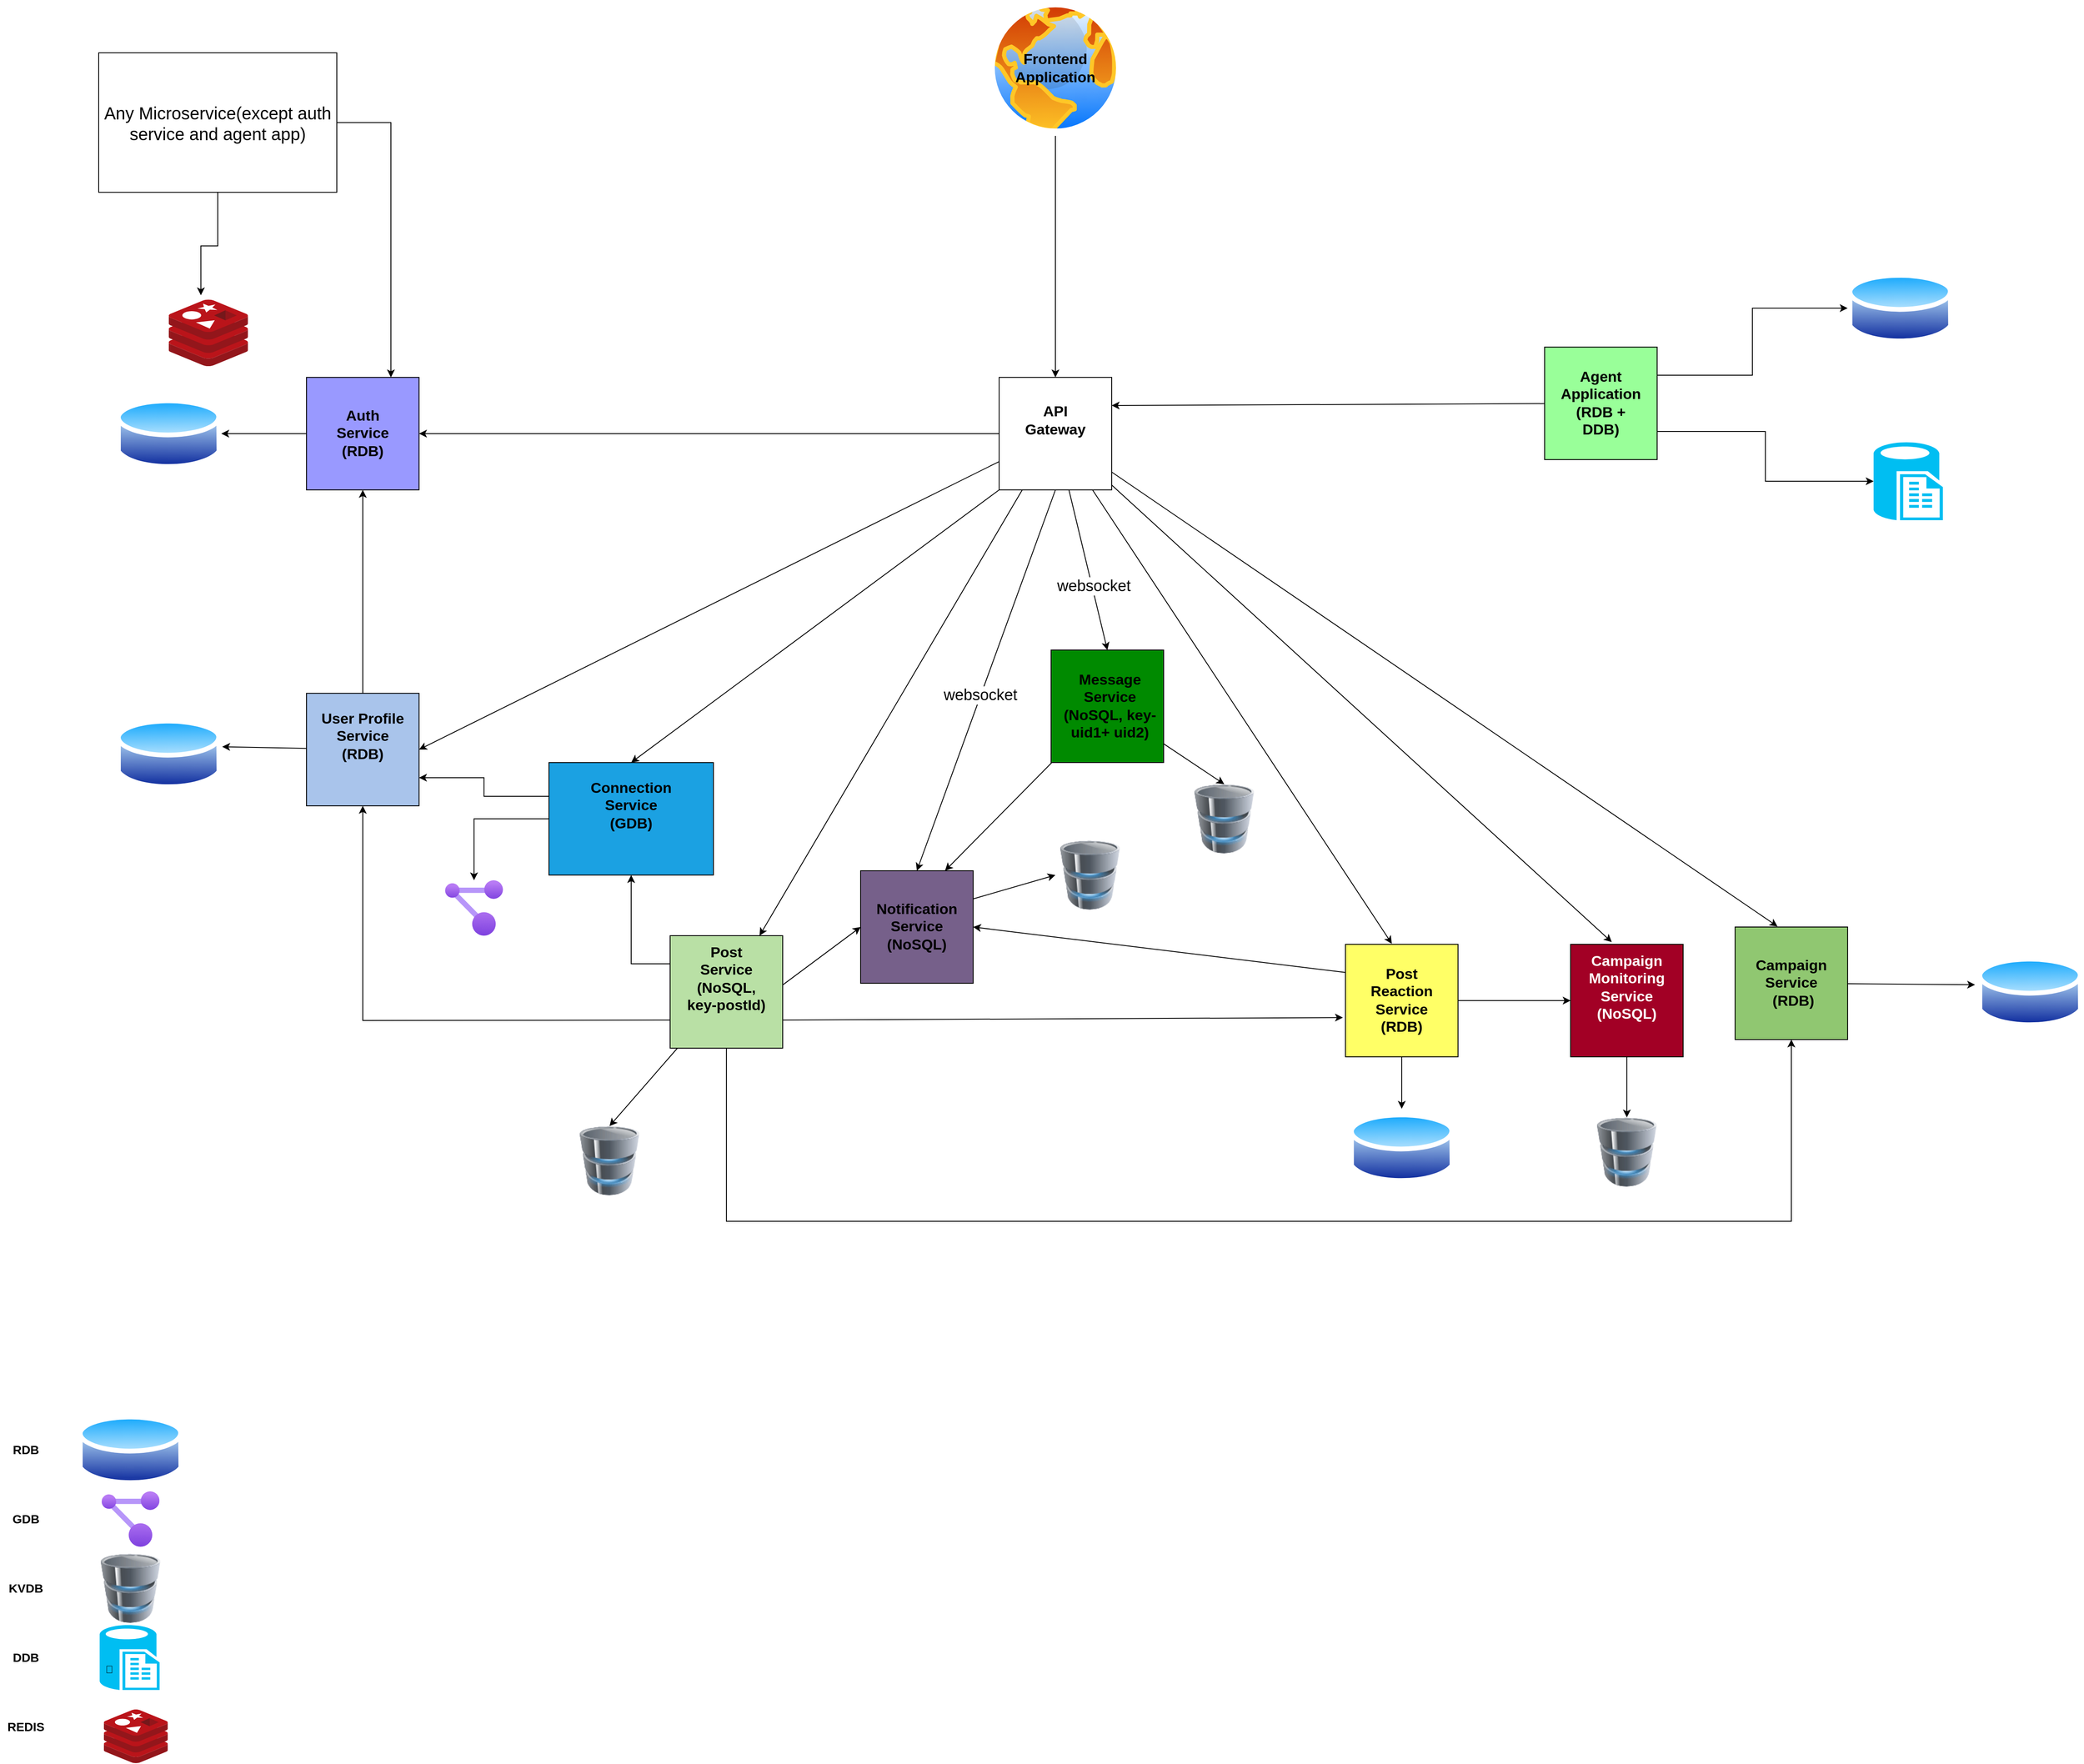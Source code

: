 <mxfile version="14.7.3" type="device"><diagram id="_71FKoGq9NUmJE2vZyyo" name="Page-1"><mxGraphModel dx="2881" dy="2189" grid="1" gridSize="10" guides="1" tooltips="1" connect="1" arrows="1" fold="1" page="1" pageScale="1" pageWidth="850" pageHeight="1100" math="0" shadow="0"><root><mxCell id="0"/><mxCell id="1" parent="0"/><mxCell id="eNh1LxUs3dR-U1q4NEx--29" style="edgeStyle=none;rounded=0;orthogonalLoop=1;jettySize=auto;html=1;fontSize=17;entryX=1;entryY=0.5;entryDx=0;entryDy=0;" parent="1" source="eNh1LxUs3dR-U1q4NEx--1" target="eNh1LxUs3dR-U1q4NEx--3" edge="1"><mxGeometry relative="1" as="geometry"><mxPoint x="-36" y="-89" as="targetPoint"/></mxGeometry></mxCell><mxCell id="eNh1LxUs3dR-U1q4NEx--31" style="edgeStyle=none;rounded=0;orthogonalLoop=1;jettySize=auto;html=1;entryX=1;entryY=0.5;entryDx=0;entryDy=0;fontSize=17;" parent="1" source="eNh1LxUs3dR-U1q4NEx--1" target="eNh1LxUs3dR-U1q4NEx--5" edge="1"><mxGeometry relative="1" as="geometry"/></mxCell><mxCell id="eNh1LxUs3dR-U1q4NEx--37" style="edgeStyle=none;rounded=0;orthogonalLoop=1;jettySize=auto;html=1;entryX=0.5;entryY=0;entryDx=0;entryDy=0;fontSize=17;" parent="1" source="eNh1LxUs3dR-U1q4NEx--1" target="eNh1LxUs3dR-U1q4NEx--7" edge="1"><mxGeometry relative="1" as="geometry"/></mxCell><mxCell id="JfsjSmmA9XC9xEubBEHC-49" value="&lt;font style=&quot;font-size: 18px&quot;&gt;websocket&lt;/font&gt;" style="edgeLabel;html=1;align=center;verticalAlign=middle;resizable=0;points=[];" parent="eNh1LxUs3dR-U1q4NEx--37" vertex="1" connectable="0"><mxGeometry x="0.203" y="1" relative="1" as="geometry"><mxPoint as="offset"/></mxGeometry></mxCell><mxCell id="eNh1LxUs3dR-U1q4NEx--40" style="edgeStyle=none;rounded=0;orthogonalLoop=1;jettySize=auto;html=1;entryX=0.412;entryY=-0.005;entryDx=0;entryDy=0;entryPerimeter=0;fontSize=17;" parent="1" source="eNh1LxUs3dR-U1q4NEx--1" target="eNh1LxUs3dR-U1q4NEx--11" edge="1"><mxGeometry relative="1" as="geometry"/></mxCell><mxCell id="eNh1LxUs3dR-U1q4NEx--43" style="rounded=0;orthogonalLoop=1;jettySize=auto;html=1;entryX=0.377;entryY=-0.005;entryDx=0;entryDy=0;entryPerimeter=0;fontSize=17;" parent="1" source="eNh1LxUs3dR-U1q4NEx--1" target="eNh1LxUs3dR-U1q4NEx--13" edge="1"><mxGeometry relative="1" as="geometry"/></mxCell><mxCell id="eNh1LxUs3dR-U1q4NEx--44" style="edgeStyle=none;rounded=0;orthogonalLoop=1;jettySize=auto;html=1;fontSize=17;" parent="1" source="eNh1LxUs3dR-U1q4NEx--1" target="eNh1LxUs3dR-U1q4NEx--9" edge="1"><mxGeometry relative="1" as="geometry"/></mxCell><mxCell id="eNh1LxUs3dR-U1q4NEx--45" style="edgeStyle=none;rounded=0;orthogonalLoop=1;jettySize=auto;html=1;entryX=0.366;entryY=-0.02;entryDx=0;entryDy=0;entryPerimeter=0;fontSize=17;" parent="1" source="eNh1LxUs3dR-U1q4NEx--1" target="eNh1LxUs3dR-U1q4NEx--17" edge="1"><mxGeometry relative="1" as="geometry"/></mxCell><mxCell id="eNh1LxUs3dR-U1q4NEx--1" value="" style="rounded=0;whiteSpace=wrap;html=1;" parent="1" vertex="1"><mxGeometry x="354" y="-584" width="130" height="130" as="geometry"/></mxCell><mxCell id="eNh1LxUs3dR-U1q4NEx--2" value="&lt;b&gt;API Gateway&lt;/b&gt;" style="text;html=1;strokeColor=none;fillColor=none;align=center;verticalAlign=middle;whiteSpace=wrap;rounded=0;fontSize=17;" parent="1" vertex="1"><mxGeometry x="399" y="-544" width="40" height="20" as="geometry"/></mxCell><mxCell id="eNh1LxUs3dR-U1q4NEx--33" style="edgeStyle=none;rounded=0;orthogonalLoop=1;jettySize=auto;html=1;entryX=0.5;entryY=1;entryDx=0;entryDy=0;fontSize=17;exitX=0.5;exitY=0;exitDx=0;exitDy=0;" parent="1" source="eNh1LxUs3dR-U1q4NEx--3" target="eNh1LxUs3dR-U1q4NEx--5" edge="1"><mxGeometry relative="1" as="geometry"/></mxCell><mxCell id="eNh1LxUs3dR-U1q4NEx--38" style="edgeStyle=none;rounded=0;orthogonalLoop=1;jettySize=auto;html=1;entryX=0.5;entryY=1;entryDx=0;entryDy=0;fontSize=17;exitX=0;exitY=0.75;exitDx=0;exitDy=0;" parent="1" source="eNh1LxUs3dR-U1q4NEx--9" target="eNh1LxUs3dR-U1q4NEx--3" edge="1"><mxGeometry relative="1" as="geometry"><mxPoint x="-26" y="181" as="sourcePoint"/><Array as="points"><mxPoint x="-381" y="159"/></Array></mxGeometry></mxCell><mxCell id="JfsjSmmA9XC9xEubBEHC-24" style="edgeStyle=none;rounded=0;orthogonalLoop=1;jettySize=auto;html=1;entryX=1.009;entryY=0.408;entryDx=0;entryDy=0;entryPerimeter=0;" parent="1" source="eNh1LxUs3dR-U1q4NEx--3" target="JfsjSmmA9XC9xEubBEHC-6" edge="1"><mxGeometry relative="1" as="geometry"/></mxCell><mxCell id="eNh1LxUs3dR-U1q4NEx--3" value="" style="rounded=0;whiteSpace=wrap;html=1;fillColor=#A9C4EB;" parent="1" vertex="1"><mxGeometry x="-446" y="-219" width="130" height="130" as="geometry"/></mxCell><mxCell id="eNh1LxUs3dR-U1q4NEx--4" value="&lt;b&gt;User Profile Service &lt;br&gt;(&lt;/b&gt;&lt;b&gt;RDB&lt;/b&gt;&lt;b&gt;)&lt;/b&gt;" style="text;html=1;strokeColor=none;fillColor=none;align=center;verticalAlign=middle;whiteSpace=wrap;rounded=0;fontSize=17;" parent="1" vertex="1"><mxGeometry x="-436" y="-179" width="110" height="20" as="geometry"/></mxCell><mxCell id="JfsjSmmA9XC9xEubBEHC-23" style="edgeStyle=none;rounded=0;orthogonalLoop=1;jettySize=auto;html=1;entryX=1;entryY=0.5;entryDx=0;entryDy=0;" parent="1" source="eNh1LxUs3dR-U1q4NEx--5" target="JfsjSmmA9XC9xEubBEHC-22" edge="1"><mxGeometry relative="1" as="geometry"/></mxCell><mxCell id="eNh1LxUs3dR-U1q4NEx--5" value="" style="rounded=0;whiteSpace=wrap;html=1;fillColor=#9999FF;" parent="1" vertex="1"><mxGeometry x="-446" y="-584" width="130" height="130" as="geometry"/></mxCell><mxCell id="eNh1LxUs3dR-U1q4NEx--6" value="&lt;b&gt;Auth Service (&lt;/b&gt;&lt;b&gt;RDB&lt;/b&gt;&lt;b&gt;)&lt;/b&gt;" style="text;html=1;strokeColor=none;fillColor=none;align=center;verticalAlign=middle;whiteSpace=wrap;rounded=0;fontSize=17;" parent="1" vertex="1"><mxGeometry x="-426" y="-529" width="90" height="20" as="geometry"/></mxCell><mxCell id="DyhLyGmeFsVyLO5sh5fm-11" style="edgeStyle=none;rounded=0;orthogonalLoop=1;jettySize=auto;html=1;entryX=0.75;entryY=0;entryDx=0;entryDy=0;" parent="1" source="eNh1LxUs3dR-U1q4NEx--7" target="DyhLyGmeFsVyLO5sh5fm-5" edge="1"><mxGeometry relative="1" as="geometry"/></mxCell><mxCell id="JfsjSmmA9XC9xEubBEHC-33" style="edgeStyle=none;rounded=0;orthogonalLoop=1;jettySize=auto;html=1;entryX=0.5;entryY=0;entryDx=0;entryDy=0;" parent="1" source="eNh1LxUs3dR-U1q4NEx--7" target="JfsjSmmA9XC9xEubBEHC-26" edge="1"><mxGeometry relative="1" as="geometry"/></mxCell><mxCell id="eNh1LxUs3dR-U1q4NEx--7" value="" style="rounded=0;whiteSpace=wrap;html=1;fillColor=#008A00;" parent="1" vertex="1"><mxGeometry x="414" y="-269" width="130" height="130" as="geometry"/></mxCell><mxCell id="eNh1LxUs3dR-U1q4NEx--8" value="&lt;b&gt;Message Service (NoSQL, key-&lt;br&gt;uid1+ uid2)&lt;/b&gt;" style="text;html=1;strokeColor=none;fillColor=none;align=center;verticalAlign=middle;whiteSpace=wrap;rounded=0;fontSize=17;" parent="1" vertex="1"><mxGeometry x="427" y="-204" width="110" as="geometry"/></mxCell><mxCell id="eNh1LxUs3dR-U1q4NEx--39" style="rounded=0;orthogonalLoop=1;jettySize=auto;html=1;fontSize=17;exitX=1;exitY=0.75;exitDx=0;exitDy=0;entryX=-0.023;entryY=0.651;entryDx=0;entryDy=0;entryPerimeter=0;" parent="1" source="eNh1LxUs3dR-U1q4NEx--9" target="eNh1LxUs3dR-U1q4NEx--11" edge="1"><mxGeometry relative="1" as="geometry"><mxPoint x="554" y="146" as="targetPoint"/></mxGeometry></mxCell><mxCell id="JfsjSmmA9XC9xEubBEHC-3" style="edgeStyle=orthogonalEdgeStyle;rounded=0;orthogonalLoop=1;jettySize=auto;html=1;exitX=0;exitY=0.25;exitDx=0;exitDy=0;entryX=0.5;entryY=1;entryDx=0;entryDy=0;" parent="1" source="eNh1LxUs3dR-U1q4NEx--9" target="DyhLyGmeFsVyLO5sh5fm-1" edge="1"><mxGeometry relative="1" as="geometry"/></mxCell><mxCell id="JfsjSmmA9XC9xEubBEHC-21" style="edgeStyle=none;rounded=0;orthogonalLoop=1;jettySize=auto;html=1;entryX=0.5;entryY=0;entryDx=0;entryDy=0;" parent="1" source="eNh1LxUs3dR-U1q4NEx--9" target="JfsjSmmA9XC9xEubBEHC-7" edge="1"><mxGeometry relative="1" as="geometry"/></mxCell><mxCell id="eNh1LxUs3dR-U1q4NEx--9" value="" style="rounded=0;whiteSpace=wrap;html=1;fillColor=#B9E0A5;" parent="1" vertex="1"><mxGeometry x="-26" y="61" width="130" height="130" as="geometry"/></mxCell><mxCell id="eNh1LxUs3dR-U1q4NEx--10" value="&lt;b&gt;Post Service (NoSQL, key-postId)&lt;/b&gt;" style="text;html=1;strokeColor=none;fillColor=none;align=center;verticalAlign=middle;whiteSpace=wrap;rounded=0;fontSize=17;" parent="1" vertex="1"><mxGeometry x="-11" y="101" width="100" height="20" as="geometry"/></mxCell><mxCell id="JfsjSmmA9XC9xEubBEHC-16" style="edgeStyle=none;rounded=0;orthogonalLoop=1;jettySize=auto;html=1;entryX=0.5;entryY=0;entryDx=0;entryDy=0;" parent="1" source="eNh1LxUs3dR-U1q4NEx--11" target="JfsjSmmA9XC9xEubBEHC-15" edge="1"><mxGeometry relative="1" as="geometry"/></mxCell><mxCell id="eNh1LxUs3dR-U1q4NEx--11" value="" style="rounded=0;whiteSpace=wrap;html=1;fillColor=#FFFF66;" parent="1" vertex="1"><mxGeometry x="754" y="71" width="130" height="130" as="geometry"/></mxCell><mxCell id="DyhLyGmeFsVyLO5sh5fm-9" style="rounded=0;orthogonalLoop=1;jettySize=auto;html=1;entryX=1;entryY=0.5;entryDx=0;entryDy=0;exitX=0;exitY=0.25;exitDx=0;exitDy=0;" parent="1" source="eNh1LxUs3dR-U1q4NEx--11" target="DyhLyGmeFsVyLO5sh5fm-5" edge="1"><mxGeometry relative="1" as="geometry"/></mxCell><mxCell id="eNh1LxUs3dR-U1q4NEx--12" value="&lt;b&gt;Post Reaction Service &lt;br&gt;(RDB)&lt;/b&gt;" style="text;html=1;strokeColor=none;fillColor=none;align=center;verticalAlign=middle;whiteSpace=wrap;rounded=0;fontSize=17;" parent="1" vertex="1"><mxGeometry x="764" y="126" width="110" height="20" as="geometry"/></mxCell><mxCell id="eNh1LxUs3dR-U1q4NEx--42" style="edgeStyle=orthogonalEdgeStyle;rounded=0;orthogonalLoop=1;jettySize=auto;html=1;fontSize=17;entryX=0.5;entryY=1;entryDx=0;entryDy=0;exitX=0.5;exitY=1;exitDx=0;exitDy=0;" parent="1" source="eNh1LxUs3dR-U1q4NEx--9" target="eNh1LxUs3dR-U1q4NEx--13" edge="1"><mxGeometry relative="1" as="geometry"><Array as="points"><mxPoint x="39" y="391"/><mxPoint x="1269" y="391"/></Array><mxPoint x="94" y="231" as="sourcePoint"/><mxPoint x="-186" y="271" as="targetPoint"/></mxGeometry></mxCell><mxCell id="JfsjSmmA9XC9xEubBEHC-20" style="edgeStyle=none;rounded=0;orthogonalLoop=1;jettySize=auto;html=1;entryX=-0.023;entryY=0.408;entryDx=0;entryDy=0;entryPerimeter=0;" parent="1" source="eNh1LxUs3dR-U1q4NEx--13" target="JfsjSmmA9XC9xEubBEHC-19" edge="1"><mxGeometry relative="1" as="geometry"/></mxCell><mxCell id="eNh1LxUs3dR-U1q4NEx--13" value="" style="rounded=0;whiteSpace=wrap;html=1;fillColor=#90C771;" parent="1" vertex="1"><mxGeometry x="1204" y="51" width="130" height="130" as="geometry"/></mxCell><mxCell id="eNh1LxUs3dR-U1q4NEx--14" value="&lt;b&gt;Campaign Service&lt;br&gt;&amp;nbsp;(&lt;/b&gt;&lt;b&gt;RDB&lt;/b&gt;&lt;b&gt;)&lt;/b&gt;" style="text;html=1;strokeColor=none;fillColor=none;align=center;verticalAlign=middle;whiteSpace=wrap;rounded=0;fontSize=17;" parent="1" vertex="1"><mxGeometry x="1214" y="106" width="110" height="20" as="geometry"/></mxCell><mxCell id="eNh1LxUs3dR-U1q4NEx--46" style="edgeStyle=none;rounded=0;orthogonalLoop=1;jettySize=auto;html=1;fontSize=17;exitX=1;exitY=0.5;exitDx=0;exitDy=0;entryX=0;entryY=0.5;entryDx=0;entryDy=0;" parent="1" source="eNh1LxUs3dR-U1q4NEx--11" target="eNh1LxUs3dR-U1q4NEx--17" edge="1"><mxGeometry relative="1" as="geometry"><mxPoint x="964" y="81" as="targetPoint"/></mxGeometry></mxCell><mxCell id="JfsjSmmA9XC9xEubBEHC-18" style="edgeStyle=none;rounded=0;orthogonalLoop=1;jettySize=auto;html=1;entryX=0.5;entryY=0;entryDx=0;entryDy=0;" parent="1" source="eNh1LxUs3dR-U1q4NEx--17" target="JfsjSmmA9XC9xEubBEHC-17" edge="1"><mxGeometry relative="1" as="geometry"/></mxCell><mxCell id="eNh1LxUs3dR-U1q4NEx--17" value="" style="rounded=0;whiteSpace=wrap;html=1;fillColor=#A20025;" parent="1" vertex="1"><mxGeometry x="1014" y="71" width="130" height="130" as="geometry"/></mxCell><mxCell id="eNh1LxUs3dR-U1q4NEx--18" value="&lt;b&gt;&lt;font color=&quot;#ffffff&quot;&gt;Campaign Monitoring Service (NoSQL)&lt;/font&gt;&lt;/b&gt;" style="text;html=1;strokeColor=none;fillColor=none;align=center;verticalAlign=middle;whiteSpace=wrap;rounded=0;fontSize=17;" parent="1" vertex="1"><mxGeometry x="1059" y="111" width="40" height="20" as="geometry"/></mxCell><mxCell id="eNh1LxUs3dR-U1q4NEx--47" style="edgeStyle=none;rounded=0;orthogonalLoop=1;jettySize=auto;html=1;entryX=1;entryY=0.25;entryDx=0;entryDy=0;fontSize=17;" parent="1" source="eNh1LxUs3dR-U1q4NEx--19" target="eNh1LxUs3dR-U1q4NEx--1" edge="1"><mxGeometry relative="1" as="geometry"/></mxCell><mxCell id="JfsjSmmA9XC9xEubBEHC-12" style="edgeStyle=orthogonalEdgeStyle;rounded=0;orthogonalLoop=1;jettySize=auto;html=1;exitX=1;exitY=0.25;exitDx=0;exitDy=0;entryX=0;entryY=0.5;entryDx=0;entryDy=0;" parent="1" source="eNh1LxUs3dR-U1q4NEx--19" target="JfsjSmmA9XC9xEubBEHC-8" edge="1"><mxGeometry relative="1" as="geometry"/></mxCell><mxCell id="JfsjSmmA9XC9xEubBEHC-13" style="edgeStyle=orthogonalEdgeStyle;rounded=0;orthogonalLoop=1;jettySize=auto;html=1;exitX=1;exitY=0.75;exitDx=0;exitDy=0;entryX=0;entryY=0.5;entryDx=0;entryDy=0;entryPerimeter=0;" parent="1" source="eNh1LxUs3dR-U1q4NEx--19" target="JfsjSmmA9XC9xEubBEHC-11" edge="1"><mxGeometry relative="1" as="geometry"/></mxCell><mxCell id="eNh1LxUs3dR-U1q4NEx--19" value="" style="rounded=0;whiteSpace=wrap;html=1;fillColor=#99FF99;" parent="1" vertex="1"><mxGeometry x="984" y="-619" width="130" height="130" as="geometry"/></mxCell><mxCell id="eNh1LxUs3dR-U1q4NEx--20" value="&lt;b&gt;Agent Application (RDB + DDB)&lt;/b&gt;" style="text;html=1;strokeColor=none;fillColor=none;align=center;verticalAlign=middle;whiteSpace=wrap;rounded=0;fontSize=17;" parent="1" vertex="1"><mxGeometry x="1029" y="-564" width="40" height="20" as="geometry"/></mxCell><mxCell id="eNh1LxUs3dR-U1q4NEx--28" style="edgeStyle=none;rounded=0;orthogonalLoop=1;jettySize=auto;html=1;entryX=0.5;entryY=0;entryDx=0;entryDy=0;fontSize=17;exitX=0.5;exitY=1;exitDx=0;exitDy=0;" parent="1" source="JfsjSmmA9XC9xEubBEHC-46" target="eNh1LxUs3dR-U1q4NEx--1" edge="1"><mxGeometry relative="1" as="geometry"><mxPoint x="444" y="-809" as="sourcePoint"/></mxGeometry></mxCell><mxCell id="JfsjSmmA9XC9xEubBEHC-14" style="edgeStyle=orthogonalEdgeStyle;rounded=0;orthogonalLoop=1;jettySize=auto;html=1;" parent="1" source="DyhLyGmeFsVyLO5sh5fm-1" target="JfsjSmmA9XC9xEubBEHC-4" edge="1"><mxGeometry relative="1" as="geometry"/></mxCell><mxCell id="HtvE2c8-RZ_N8baLjwXB-1" style="edgeStyle=orthogonalEdgeStyle;rounded=0;orthogonalLoop=1;jettySize=auto;html=1;entryX=1;entryY=0.75;entryDx=0;entryDy=0;" edge="1" parent="1" source="DyhLyGmeFsVyLO5sh5fm-1" target="eNh1LxUs3dR-U1q4NEx--3"><mxGeometry relative="1" as="geometry"><Array as="points"><mxPoint x="-241" y="-100"/><mxPoint x="-241" y="-121"/></Array></mxGeometry></mxCell><mxCell id="DyhLyGmeFsVyLO5sh5fm-1" value="" style="rounded=0;whiteSpace=wrap;html=1;fillColor=#1BA1E2;" parent="1" vertex="1"><mxGeometry x="-166" y="-139" width="190" height="130" as="geometry"/></mxCell><mxCell id="DyhLyGmeFsVyLO5sh5fm-2" value="&lt;b&gt;Connection&lt;br&gt;Service (GDB)&lt;/b&gt;" style="text;html=1;strokeColor=none;fillColor=none;align=center;verticalAlign=middle;whiteSpace=wrap;rounded=0;fontSize=17;" parent="1" vertex="1"><mxGeometry x="-111" y="-89" width="80" as="geometry"/></mxCell><mxCell id="DyhLyGmeFsVyLO5sh5fm-4" style="edgeStyle=none;rounded=0;orthogonalLoop=1;jettySize=auto;html=1;entryX=0.5;entryY=0;entryDx=0;entryDy=0;fontSize=17;exitX=0;exitY=1;exitDx=0;exitDy=0;" parent="1" source="eNh1LxUs3dR-U1q4NEx--1" target="DyhLyGmeFsVyLO5sh5fm-1" edge="1"><mxGeometry relative="1" as="geometry"><mxPoint x="684" y="-439" as="sourcePoint"/><mxPoint x="664" y="-341.3" as="targetPoint"/></mxGeometry></mxCell><mxCell id="JfsjSmmA9XC9xEubBEHC-34" style="edgeStyle=none;rounded=0;orthogonalLoop=1;jettySize=auto;html=1;exitX=1;exitY=0.25;exitDx=0;exitDy=0;entryX=0;entryY=0.5;entryDx=0;entryDy=0;" parent="1" source="DyhLyGmeFsVyLO5sh5fm-5" target="JfsjSmmA9XC9xEubBEHC-25" edge="1"><mxGeometry relative="1" as="geometry"/></mxCell><mxCell id="DyhLyGmeFsVyLO5sh5fm-5" value="" style="rounded=0;whiteSpace=wrap;html=1;fillColor=#76608A;" parent="1" vertex="1"><mxGeometry x="194" y="-14" width="130" height="130" as="geometry"/></mxCell><mxCell id="DyhLyGmeFsVyLO5sh5fm-6" value="&lt;span&gt;Notification&lt;br&gt;&lt;/span&gt;Service (NoSQL)" style="text;html=1;strokeColor=none;fillColor=none;align=center;verticalAlign=middle;whiteSpace=wrap;rounded=0;fontSize=17;fontStyle=1" parent="1" vertex="1"><mxGeometry x="219" y="51" width="80" as="geometry"/></mxCell><mxCell id="DyhLyGmeFsVyLO5sh5fm-7" style="edgeStyle=none;rounded=0;orthogonalLoop=1;jettySize=auto;html=1;fontSize=17;exitX=0.5;exitY=1;exitDx=0;exitDy=0;entryX=0.5;entryY=0;entryDx=0;entryDy=0;" parent="1" source="eNh1LxUs3dR-U1q4NEx--1" target="DyhLyGmeFsVyLO5sh5fm-5" edge="1"><mxGeometry relative="1" as="geometry"><mxPoint x="354" y="-219" as="sourcePoint"/><mxPoint x="254" y="41" as="targetPoint"/></mxGeometry></mxCell><mxCell id="JfsjSmmA9XC9xEubBEHC-50" value="&lt;font style=&quot;font-size: 18px&quot;&gt;websocket&lt;/font&gt;" style="edgeLabel;html=1;align=center;verticalAlign=middle;resizable=0;points=[];" parent="DyhLyGmeFsVyLO5sh5fm-7" vertex="1" connectable="0"><mxGeometry x="0.077" relative="1" as="geometry"><mxPoint x="-1" as="offset"/></mxGeometry></mxCell><mxCell id="DyhLyGmeFsVyLO5sh5fm-8" style="edgeStyle=none;rounded=0;orthogonalLoop=1;jettySize=auto;html=1;entryX=0;entryY=0.5;entryDx=0;entryDy=0;fontSize=17;exitX=1.003;exitY=0.436;exitDx=0;exitDy=0;exitPerimeter=0;" parent="1" source="eNh1LxUs3dR-U1q4NEx--9" target="DyhLyGmeFsVyLO5sh5fm-5" edge="1"><mxGeometry relative="1" as="geometry"><mxPoint x="164" y="41" as="sourcePoint"/><mxPoint x="94" y="31" as="targetPoint"/></mxGeometry></mxCell><mxCell id="JfsjSmmA9XC9xEubBEHC-4" value="" style="aspect=fixed;html=1;points=[];align=center;image;fontSize=12;image=img/lib/azure2/management_governance/Resource_Graph_Explorer.svg;" parent="1" vertex="1"><mxGeometry x="-286" y="-3" width="67" height="64" as="geometry"/></mxCell><mxCell id="JfsjSmmA9XC9xEubBEHC-6" value="" style="aspect=fixed;perimeter=ellipsePerimeter;html=1;align=center;shadow=0;dashed=0;spacingTop=3;image;image=img/lib/active_directory/database.svg;" parent="1" vertex="1"><mxGeometry x="-666" y="-194" width="121.62" height="90" as="geometry"/></mxCell><mxCell id="JfsjSmmA9XC9xEubBEHC-7" value="" style="image;html=1;image=img/lib/clip_art/computers/Database_128x128.png" parent="1" vertex="1"><mxGeometry x="-136" y="281" width="80" height="80" as="geometry"/></mxCell><mxCell id="JfsjSmmA9XC9xEubBEHC-8" value="" style="aspect=fixed;perimeter=ellipsePerimeter;html=1;align=center;shadow=0;dashed=0;spacingTop=3;image;image=img/lib/active_directory/database.svg;" parent="1" vertex="1"><mxGeometry x="1334" y="-709" width="121.62" height="90" as="geometry"/></mxCell><mxCell id="JfsjSmmA9XC9xEubBEHC-11" value="" style="verticalLabelPosition=bottom;html=1;verticalAlign=top;align=center;strokeColor=none;fillColor=#00BEF2;shape=mxgraph.azure.sql_reporting;" parent="1" vertex="1"><mxGeometry x="1364" y="-509" width="80" height="90" as="geometry"/></mxCell><mxCell id="JfsjSmmA9XC9xEubBEHC-15" value="" style="aspect=fixed;perimeter=ellipsePerimeter;html=1;align=center;shadow=0;dashed=0;spacingTop=3;image;image=img/lib/active_directory/database.svg;" parent="1" vertex="1"><mxGeometry x="758.19" y="261" width="121.62" height="90" as="geometry"/></mxCell><mxCell id="JfsjSmmA9XC9xEubBEHC-17" value="" style="image;html=1;image=img/lib/clip_art/computers/Database_128x128.png" parent="1" vertex="1"><mxGeometry x="1039" y="271" width="80" height="80" as="geometry"/></mxCell><mxCell id="JfsjSmmA9XC9xEubBEHC-19" value="" style="aspect=fixed;perimeter=ellipsePerimeter;html=1;align=center;shadow=0;dashed=0;spacingTop=3;image;image=img/lib/active_directory/database.svg;" parent="1" vertex="1"><mxGeometry x="1484" y="81" width="121.62" height="90" as="geometry"/></mxCell><mxCell id="JfsjSmmA9XC9xEubBEHC-22" value="" style="aspect=fixed;perimeter=ellipsePerimeter;html=1;align=center;shadow=0;dashed=0;spacingTop=3;image;image=img/lib/active_directory/database.svg;" parent="1" vertex="1"><mxGeometry x="-666" y="-564" width="121.62" height="90" as="geometry"/></mxCell><mxCell id="JfsjSmmA9XC9xEubBEHC-25" value="" style="image;html=1;image=img/lib/clip_art/computers/Database_128x128.png" parent="1" vertex="1"><mxGeometry x="419" y="-49" width="80" height="80" as="geometry"/></mxCell><mxCell id="JfsjSmmA9XC9xEubBEHC-26" value="" style="image;html=1;image=img/lib/clip_art/computers/Database_128x128.png" parent="1" vertex="1"><mxGeometry x="574" y="-114" width="80" height="80" as="geometry"/></mxCell><mxCell id="JfsjSmmA9XC9xEubBEHC-44" value="" style="group" parent="1" vertex="1" connectable="0"><mxGeometry x="-790" y="610" width="201.62" height="322.5" as="geometry"/></mxCell><mxCell id="JfsjSmmA9XC9xEubBEHC-35" value="" style="aspect=fixed;perimeter=ellipsePerimeter;html=1;align=center;shadow=0;dashed=0;spacingTop=3;image;image=img/lib/active_directory/database.svg;" parent="JfsjSmmA9XC9xEubBEHC-44" vertex="1"><mxGeometry x="80" width="121.62" height="90" as="geometry"/></mxCell><mxCell id="JfsjSmmA9XC9xEubBEHC-36" value="" style="aspect=fixed;html=1;points=[];align=center;image;fontSize=12;image=img/lib/azure2/management_governance/Resource_Graph_Explorer.svg;" parent="JfsjSmmA9XC9xEubBEHC-44" vertex="1"><mxGeometry x="107.31" y="93" width="67" height="64" as="geometry"/></mxCell><mxCell id="JfsjSmmA9XC9xEubBEHC-37" value="" style="image;html=1;image=img/lib/clip_art/computers/Database_128x128.png" parent="JfsjSmmA9XC9xEubBEHC-44" vertex="1"><mxGeometry x="100.81" y="165" width="80" height="80" as="geometry"/></mxCell><mxCell id="JfsjSmmA9XC9xEubBEHC-39" value="" style="verticalLabelPosition=bottom;html=1;verticalAlign=top;align=center;strokeColor=none;fillColor=#00BEF2;shape=mxgraph.azure.sql_reporting;" parent="JfsjSmmA9XC9xEubBEHC-44" vertex="1"><mxGeometry x="105.12" y="247.5" width="69.19" height="75" as="geometry"/></mxCell><mxCell id="JfsjSmmA9XC9xEubBEHC-40" value="&lt;font style=&quot;font-size: 14px&quot;&gt;&lt;b&gt;RDB&lt;/b&gt;&lt;/font&gt;" style="text;html=1;strokeColor=none;fillColor=none;align=center;verticalAlign=middle;whiteSpace=wrap;rounded=0;" parent="JfsjSmmA9XC9xEubBEHC-44" vertex="1"><mxGeometry y="35" width="40" height="20" as="geometry"/></mxCell><mxCell id="JfsjSmmA9XC9xEubBEHC-41" value="&lt;font style=&quot;font-size: 14px&quot;&gt;&lt;b&gt;GDB&lt;/b&gt;&lt;/font&gt;" style="text;html=1;strokeColor=none;fillColor=none;align=center;verticalAlign=middle;whiteSpace=wrap;rounded=0;" parent="JfsjSmmA9XC9xEubBEHC-44" vertex="1"><mxGeometry y="115" width="40" height="20" as="geometry"/></mxCell><mxCell id="JfsjSmmA9XC9xEubBEHC-42" value="&lt;font style=&quot;font-size: 14px&quot;&gt;&lt;b&gt;KVDB&lt;/b&gt;&lt;/font&gt;" style="text;html=1;strokeColor=none;fillColor=none;align=center;verticalAlign=middle;whiteSpace=wrap;rounded=0;" parent="JfsjSmmA9XC9xEubBEHC-44" vertex="1"><mxGeometry y="195" width="40" height="20" as="geometry"/></mxCell><mxCell id="JfsjSmmA9XC9xEubBEHC-43" value="&lt;font style=&quot;font-size: 14px&quot;&gt;&lt;b&gt;DDB&lt;/b&gt;&lt;/font&gt;" style="text;html=1;strokeColor=none;fillColor=none;align=center;verticalAlign=middle;whiteSpace=wrap;rounded=0;" parent="JfsjSmmA9XC9xEubBEHC-44" vertex="1"><mxGeometry y="275" width="40" height="20" as="geometry"/></mxCell><mxCell id="JfsjSmmA9XC9xEubBEHC-47" value="" style="group" parent="1" vertex="1" connectable="0"><mxGeometry x="340.5" y="-1020" width="157" height="157" as="geometry"/></mxCell><mxCell id="JfsjSmmA9XC9xEubBEHC-46" value="" style="aspect=fixed;perimeter=ellipsePerimeter;html=1;align=center;shadow=0;dashed=0;spacingTop=3;image;image=img/lib/active_directory/internet_globe.svg;" parent="JfsjSmmA9XC9xEubBEHC-47" vertex="1"><mxGeometry width="157" height="157" as="geometry"/></mxCell><mxCell id="eNh1LxUs3dR-U1q4NEx--22" value="&lt;b&gt;Frontend&lt;br&gt;Application&lt;br&gt;&lt;/b&gt;" style="text;html=1;strokeColor=none;fillColor=none;align=center;verticalAlign=middle;whiteSpace=wrap;rounded=0;fontSize=17;" parent="JfsjSmmA9XC9xEubBEHC-47" vertex="1"><mxGeometry x="58.5" y="68.5" width="40" height="20" as="geometry"/></mxCell><mxCell id="YibCXSQXLG4M7Jnafk12-3" value="" style="aspect=fixed;html=1;points=[];align=center;image;fontSize=12;image=img/lib/mscae/Cache_Redis_Product.svg;" parent="1" vertex="1"><mxGeometry x="-680" y="955" width="73.81" height="62" as="geometry"/></mxCell><mxCell id="YibCXSQXLG4M7Jnafk12-4" value="🥲" style="text;whiteSpace=wrap;html=1;" parent="1" vertex="1"><mxGeometry x="-680" y="895" width="30" height="30" as="geometry"/></mxCell><mxCell id="YibCXSQXLG4M7Jnafk12-5" value="&lt;font style=&quot;font-size: 14px&quot;&gt;&lt;b&gt;REDIS&lt;/b&gt;&lt;/font&gt;" style="text;html=1;strokeColor=none;fillColor=none;align=center;verticalAlign=middle;whiteSpace=wrap;rounded=0;" parent="1" vertex="1"><mxGeometry x="-800" y="965" width="60" height="20" as="geometry"/></mxCell><mxCell id="YibCXSQXLG4M7Jnafk12-8" value="" style="group;" parent="1" vertex="1" connectable="0"><mxGeometry x="-686" y="-959" width="275" height="362" as="geometry"/></mxCell><mxCell id="YibCXSQXLG4M7Jnafk12-1" value="&lt;font style=&quot;font-size: 20px ; background-color: rgb(255 , 255 , 255)&quot;&gt;Any Microservice(except auth service and agent app)&lt;/font&gt;" style="rounded=0;whiteSpace=wrap;html=1;fillColor=none;" parent="YibCXSQXLG4M7Jnafk12-8" vertex="1"><mxGeometry width="275" height="161.164" as="geometry"/></mxCell><mxCell id="YibCXSQXLG4M7Jnafk12-6" value="" style="aspect=fixed;html=1;points=[];align=center;image;fontSize=12;image=img/lib/mscae/Cache_Redis_Product.svg;" parent="YibCXSQXLG4M7Jnafk12-8" vertex="1"><mxGeometry x="80.882" y="285.137" width="91.504" height="76.863" as="geometry"/></mxCell><mxCell id="YibCXSQXLG4M7Jnafk12-7" style="edgeStyle=orthogonalEdgeStyle;rounded=0;orthogonalLoop=1;jettySize=auto;html=1;entryX=0.406;entryY=-0.065;entryDx=0;entryDy=0;entryPerimeter=0;" parent="YibCXSQXLG4M7Jnafk12-8" source="YibCXSQXLG4M7Jnafk12-1" target="YibCXSQXLG4M7Jnafk12-6" edge="1"><mxGeometry relative="1" as="geometry"/></mxCell><mxCell id="YibCXSQXLG4M7Jnafk12-9" style="edgeStyle=orthogonalEdgeStyle;rounded=0;orthogonalLoop=1;jettySize=auto;html=1;entryX=0.75;entryY=0;entryDx=0;entryDy=0;" parent="1" source="YibCXSQXLG4M7Jnafk12-1" target="eNh1LxUs3dR-U1q4NEx--5" edge="1"><mxGeometry relative="1" as="geometry"><Array as="points"><mxPoint x="-348" y="-878"/></Array></mxGeometry></mxCell></root></mxGraphModel></diagram></mxfile>